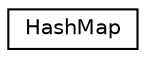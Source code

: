 digraph "Graphical Class Hierarchy"
{
  edge [fontname="Helvetica",fontsize="10",labelfontname="Helvetica",labelfontsize="10"];
  node [fontname="Helvetica",fontsize="10",shape=record];
  rankdir="LR";
  Node1 [label="HashMap",height=0.2,width=0.4,color="black", fillcolor="white", style="filled",URL="$classHashMap.html"];
}
